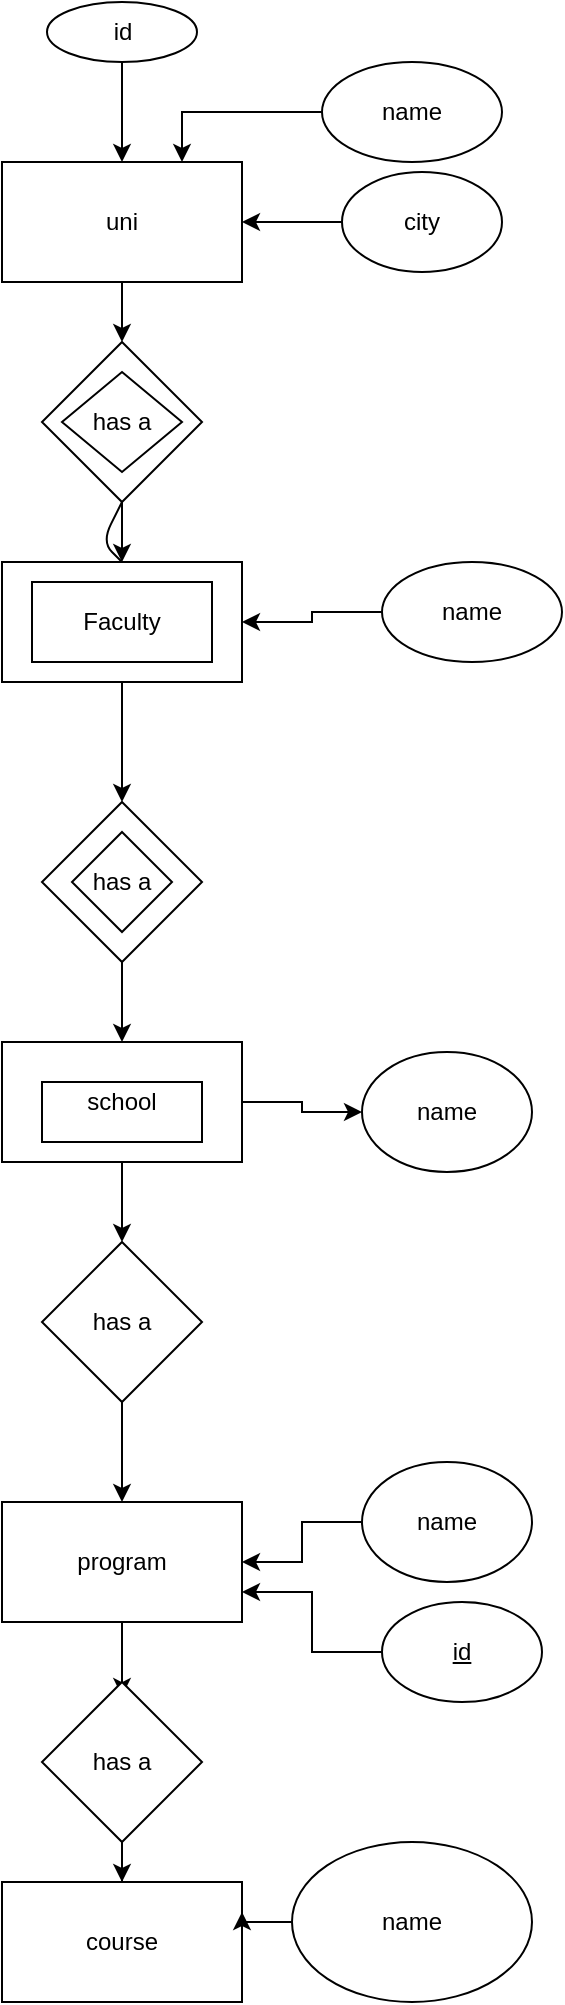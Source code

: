 <mxfile version="13.8.0" type="github">
  <diagram id="GdSKlvUOt4ArjZEkX5bh" name="Page-1">
    <mxGraphModel dx="920" dy="1668" grid="1" gridSize="10" guides="1" tooltips="1" connect="1" arrows="1" fold="1" page="1" pageScale="1" pageWidth="850" pageHeight="1100" math="0" shadow="0">
      <root>
        <mxCell id="0" />
        <mxCell id="1" parent="0" />
        <mxCell id="67QUjv8XnrozzHBc8mDq-11" style="edgeStyle=orthogonalEdgeStyle;rounded=0;orthogonalLoop=1;jettySize=auto;html=1;exitX=0.5;exitY=1;exitDx=0;exitDy=0;entryX=0.5;entryY=0;entryDx=0;entryDy=0;" edge="1" parent="1" source="67QUjv8XnrozzHBc8mDq-1" target="67QUjv8XnrozzHBc8mDq-2">
          <mxGeometry relative="1" as="geometry" />
        </mxCell>
        <mxCell id="67QUjv8XnrozzHBc8mDq-1" value="uni" style="rounded=0;whiteSpace=wrap;html=1;" vertex="1" parent="1">
          <mxGeometry x="290" y="40" width="120" height="60" as="geometry" />
        </mxCell>
        <mxCell id="67QUjv8XnrozzHBc8mDq-12" style="edgeStyle=orthogonalEdgeStyle;rounded=0;orthogonalLoop=1;jettySize=auto;html=1;exitX=0.5;exitY=1;exitDx=0;exitDy=0;" edge="1" parent="1" source="67QUjv8XnrozzHBc8mDq-2" target="67QUjv8XnrozzHBc8mDq-3">
          <mxGeometry relative="1" as="geometry" />
        </mxCell>
        <mxCell id="67QUjv8XnrozzHBc8mDq-2" value="has a" style="rhombus;whiteSpace=wrap;html=1;" vertex="1" parent="1">
          <mxGeometry x="310" y="130" width="80" height="80" as="geometry" />
        </mxCell>
        <mxCell id="67QUjv8XnrozzHBc8mDq-13" style="edgeStyle=orthogonalEdgeStyle;rounded=0;orthogonalLoop=1;jettySize=auto;html=1;exitX=0.5;exitY=1;exitDx=0;exitDy=0;" edge="1" parent="1" source="67QUjv8XnrozzHBc8mDq-3" target="67QUjv8XnrozzHBc8mDq-4">
          <mxGeometry relative="1" as="geometry" />
        </mxCell>
        <mxCell id="67QUjv8XnrozzHBc8mDq-3" value="&lt;span class=&quot;phrase-token&quot;&gt;Faculty&lt;/span&gt;" style="rounded=0;whiteSpace=wrap;html=1;" vertex="1" parent="1">
          <mxGeometry x="290" y="240" width="120" height="60" as="geometry" />
        </mxCell>
        <mxCell id="67QUjv8XnrozzHBc8mDq-14" style="edgeStyle=orthogonalEdgeStyle;rounded=0;orthogonalLoop=1;jettySize=auto;html=1;exitX=0.5;exitY=1;exitDx=0;exitDy=0;entryX=0.5;entryY=0;entryDx=0;entryDy=0;" edge="1" parent="1" source="67QUjv8XnrozzHBc8mDq-4" target="67QUjv8XnrozzHBc8mDq-5">
          <mxGeometry relative="1" as="geometry" />
        </mxCell>
        <mxCell id="67QUjv8XnrozzHBc8mDq-4" value="has a" style="rhombus;whiteSpace=wrap;html=1;" vertex="1" parent="1">
          <mxGeometry x="310" y="360" width="80" height="80" as="geometry" />
        </mxCell>
        <mxCell id="67QUjv8XnrozzHBc8mDq-15" style="edgeStyle=orthogonalEdgeStyle;rounded=0;orthogonalLoop=1;jettySize=auto;html=1;exitX=0.5;exitY=1;exitDx=0;exitDy=0;" edge="1" parent="1" source="67QUjv8XnrozzHBc8mDq-5" target="67QUjv8XnrozzHBc8mDq-6">
          <mxGeometry relative="1" as="geometry" />
        </mxCell>
        <mxCell id="67QUjv8XnrozzHBc8mDq-35" style="edgeStyle=orthogonalEdgeStyle;rounded=0;orthogonalLoop=1;jettySize=auto;html=1;exitX=1;exitY=0.5;exitDx=0;exitDy=0;" edge="1" parent="1" source="67QUjv8XnrozzHBc8mDq-5" target="67QUjv8XnrozzHBc8mDq-34">
          <mxGeometry relative="1" as="geometry" />
        </mxCell>
        <mxCell id="67QUjv8XnrozzHBc8mDq-5" value="school" style="rounded=0;whiteSpace=wrap;html=1;" vertex="1" parent="1">
          <mxGeometry x="290" y="480" width="120" height="60" as="geometry" />
        </mxCell>
        <mxCell id="67QUjv8XnrozzHBc8mDq-16" style="edgeStyle=orthogonalEdgeStyle;rounded=0;orthogonalLoop=1;jettySize=auto;html=1;exitX=0.5;exitY=1;exitDx=0;exitDy=0;" edge="1" parent="1" source="67QUjv8XnrozzHBc8mDq-6" target="67QUjv8XnrozzHBc8mDq-8">
          <mxGeometry relative="1" as="geometry" />
        </mxCell>
        <mxCell id="67QUjv8XnrozzHBc8mDq-6" value="has a" style="rhombus;whiteSpace=wrap;html=1;" vertex="1" parent="1">
          <mxGeometry x="310" y="580" width="80" height="80" as="geometry" />
        </mxCell>
        <mxCell id="67QUjv8XnrozzHBc8mDq-7" value="course" style="rounded=0;whiteSpace=wrap;html=1;" vertex="1" parent="1">
          <mxGeometry x="290" y="900" width="120" height="60" as="geometry" />
        </mxCell>
        <mxCell id="67QUjv8XnrozzHBc8mDq-17" style="edgeStyle=orthogonalEdgeStyle;rounded=0;orthogonalLoop=1;jettySize=auto;html=1;exitX=0.5;exitY=1;exitDx=0;exitDy=0;entryX=0.5;entryY=0.088;entryDx=0;entryDy=0;entryPerimeter=0;" edge="1" parent="1" source="67QUjv8XnrozzHBc8mDq-8" target="67QUjv8XnrozzHBc8mDq-9">
          <mxGeometry relative="1" as="geometry" />
        </mxCell>
        <mxCell id="67QUjv8XnrozzHBc8mDq-8" value="program" style="rounded=0;whiteSpace=wrap;html=1;" vertex="1" parent="1">
          <mxGeometry x="290" y="710" width="120" height="60" as="geometry" />
        </mxCell>
        <mxCell id="67QUjv8XnrozzHBc8mDq-18" style="edgeStyle=orthogonalEdgeStyle;rounded=0;orthogonalLoop=1;jettySize=auto;html=1;exitX=0.5;exitY=1;exitDx=0;exitDy=0;" edge="1" parent="1" source="67QUjv8XnrozzHBc8mDq-9" target="67QUjv8XnrozzHBc8mDq-7">
          <mxGeometry relative="1" as="geometry" />
        </mxCell>
        <mxCell id="67QUjv8XnrozzHBc8mDq-9" value="has a" style="rhombus;whiteSpace=wrap;html=1;" vertex="1" parent="1">
          <mxGeometry x="310" y="800" width="80" height="80" as="geometry" />
        </mxCell>
        <mxCell id="67QUjv8XnrozzHBc8mDq-25" style="edgeStyle=orthogonalEdgeStyle;rounded=0;orthogonalLoop=1;jettySize=auto;html=1;exitX=0;exitY=0.5;exitDx=0;exitDy=0;entryX=0.75;entryY=0;entryDx=0;entryDy=0;" edge="1" parent="1" source="67QUjv8XnrozzHBc8mDq-21" target="67QUjv8XnrozzHBc8mDq-1">
          <mxGeometry relative="1" as="geometry" />
        </mxCell>
        <mxCell id="67QUjv8XnrozzHBc8mDq-21" value="name" style="ellipse;whiteSpace=wrap;html=1;" vertex="1" parent="1">
          <mxGeometry x="450" y="-10" width="90" height="50" as="geometry" />
        </mxCell>
        <mxCell id="67QUjv8XnrozzHBc8mDq-24" style="edgeStyle=orthogonalEdgeStyle;rounded=0;orthogonalLoop=1;jettySize=auto;html=1;exitX=0;exitY=0.5;exitDx=0;exitDy=0;" edge="1" parent="1" source="67QUjv8XnrozzHBc8mDq-22" target="67QUjv8XnrozzHBc8mDq-1">
          <mxGeometry relative="1" as="geometry" />
        </mxCell>
        <mxCell id="67QUjv8XnrozzHBc8mDq-22" value="city" style="ellipse;whiteSpace=wrap;html=1;" vertex="1" parent="1">
          <mxGeometry x="460" y="45" width="80" height="50" as="geometry" />
        </mxCell>
        <mxCell id="67QUjv8XnrozzHBc8mDq-26" style="edgeStyle=orthogonalEdgeStyle;rounded=0;orthogonalLoop=1;jettySize=auto;html=1;exitX=0.5;exitY=1;exitDx=0;exitDy=0;" edge="1" parent="1" source="67QUjv8XnrozzHBc8mDq-23" target="67QUjv8XnrozzHBc8mDq-1">
          <mxGeometry relative="1" as="geometry" />
        </mxCell>
        <mxCell id="67QUjv8XnrozzHBc8mDq-23" value="id" style="ellipse;whiteSpace=wrap;html=1;" vertex="1" parent="1">
          <mxGeometry x="312.5" y="-40" width="75" height="30" as="geometry" />
        </mxCell>
        <mxCell id="67QUjv8XnrozzHBc8mDq-29" style="edgeStyle=orthogonalEdgeStyle;rounded=0;orthogonalLoop=1;jettySize=auto;html=1;exitX=0;exitY=0.5;exitDx=0;exitDy=0;entryX=1;entryY=0.5;entryDx=0;entryDy=0;" edge="1" parent="1" source="67QUjv8XnrozzHBc8mDq-27" target="67QUjv8XnrozzHBc8mDq-3">
          <mxGeometry relative="1" as="geometry" />
        </mxCell>
        <mxCell id="67QUjv8XnrozzHBc8mDq-27" value="name" style="ellipse;whiteSpace=wrap;html=1;" vertex="1" parent="1">
          <mxGeometry x="480" y="240" width="90" height="50" as="geometry" />
        </mxCell>
        <mxCell id="67QUjv8XnrozzHBc8mDq-28" value="" style="rounded=0;whiteSpace=wrap;html=1;fillColor=none;" vertex="1" parent="1">
          <mxGeometry x="305" y="250" width="90" height="40" as="geometry" />
        </mxCell>
        <mxCell id="67QUjv8XnrozzHBc8mDq-30" value="" style="rhombus;whiteSpace=wrap;html=1;fillColor=none;" vertex="1" parent="1">
          <mxGeometry x="320" y="145" width="60" height="50" as="geometry" />
        </mxCell>
        <mxCell id="67QUjv8XnrozzHBc8mDq-31" value="" style="endArrow=none;html=1;exitX=0.5;exitY=0;exitDx=0;exitDy=0;" edge="1" parent="1" source="67QUjv8XnrozzHBc8mDq-3">
          <mxGeometry width="50" height="50" relative="1" as="geometry">
            <mxPoint x="300" y="260" as="sourcePoint" />
            <mxPoint x="350" y="210" as="targetPoint" />
            <Array as="points">
              <mxPoint x="340" y="230" />
            </Array>
          </mxGeometry>
        </mxCell>
        <mxCell id="67QUjv8XnrozzHBc8mDq-32" value="" style="rounded=0;whiteSpace=wrap;html=1;fillColor=none;" vertex="1" parent="1">
          <mxGeometry x="310" y="500" width="80" height="30" as="geometry" />
        </mxCell>
        <mxCell id="67QUjv8XnrozzHBc8mDq-33" value="" style="rhombus;whiteSpace=wrap;html=1;fillColor=none;" vertex="1" parent="1">
          <mxGeometry x="325" y="375" width="50" height="50" as="geometry" />
        </mxCell>
        <mxCell id="67QUjv8XnrozzHBc8mDq-34" value="name" style="ellipse;whiteSpace=wrap;html=1;" vertex="1" parent="1">
          <mxGeometry x="470" y="485" width="85" height="60" as="geometry" />
        </mxCell>
        <mxCell id="67QUjv8XnrozzHBc8mDq-40" style="edgeStyle=orthogonalEdgeStyle;rounded=0;orthogonalLoop=1;jettySize=auto;html=1;exitX=0;exitY=0.5;exitDx=0;exitDy=0;entryX=1;entryY=0.75;entryDx=0;entryDy=0;" edge="1" parent="1" source="67QUjv8XnrozzHBc8mDq-37" target="67QUjv8XnrozzHBc8mDq-8">
          <mxGeometry relative="1" as="geometry" />
        </mxCell>
        <mxCell id="67QUjv8XnrozzHBc8mDq-37" value="&lt;u&gt;id&lt;/u&gt;" style="ellipse;whiteSpace=wrap;html=1;" vertex="1" parent="1">
          <mxGeometry x="480" y="760" width="80" height="50" as="geometry" />
        </mxCell>
        <mxCell id="67QUjv8XnrozzHBc8mDq-39" style="edgeStyle=orthogonalEdgeStyle;rounded=0;orthogonalLoop=1;jettySize=auto;html=1;exitX=0;exitY=0.5;exitDx=0;exitDy=0;" edge="1" parent="1" source="67QUjv8XnrozzHBc8mDq-38" target="67QUjv8XnrozzHBc8mDq-8">
          <mxGeometry relative="1" as="geometry" />
        </mxCell>
        <mxCell id="67QUjv8XnrozzHBc8mDq-38" value="name" style="ellipse;whiteSpace=wrap;html=1;" vertex="1" parent="1">
          <mxGeometry x="470" y="690" width="85" height="60" as="geometry" />
        </mxCell>
        <mxCell id="67QUjv8XnrozzHBc8mDq-43" style="edgeStyle=orthogonalEdgeStyle;rounded=0;orthogonalLoop=1;jettySize=auto;html=1;exitX=0;exitY=0.5;exitDx=0;exitDy=0;entryX=1;entryY=0.25;entryDx=0;entryDy=0;" edge="1" parent="1" source="67QUjv8XnrozzHBc8mDq-42" target="67QUjv8XnrozzHBc8mDq-7">
          <mxGeometry relative="1" as="geometry" />
        </mxCell>
        <mxCell id="67QUjv8XnrozzHBc8mDq-42" value="name" style="ellipse;whiteSpace=wrap;html=1;fillColor=#ffffff;" vertex="1" parent="1">
          <mxGeometry x="435" y="880" width="120" height="80" as="geometry" />
        </mxCell>
      </root>
    </mxGraphModel>
  </diagram>
</mxfile>
